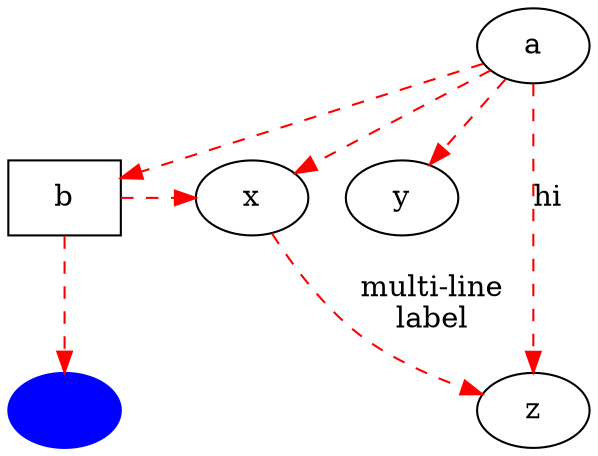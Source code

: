 digraph test3 {
       edge [style=dashed,color=red];
       a -> b -> c;
       a -> {x y};
       b [shape=box];
       c [label="hello\nworld",color=blue,fontsize=9223372036854775808,
            fontname="Palatino-Italic",fontcolor=red,style=filled];
       a -> z [label="hi", weight=32679];
       x -> z [label="multi-line\nlabel"];
       edge [style=dashed,color=red];
       b -> x;
       {rank=same; b x}
}


